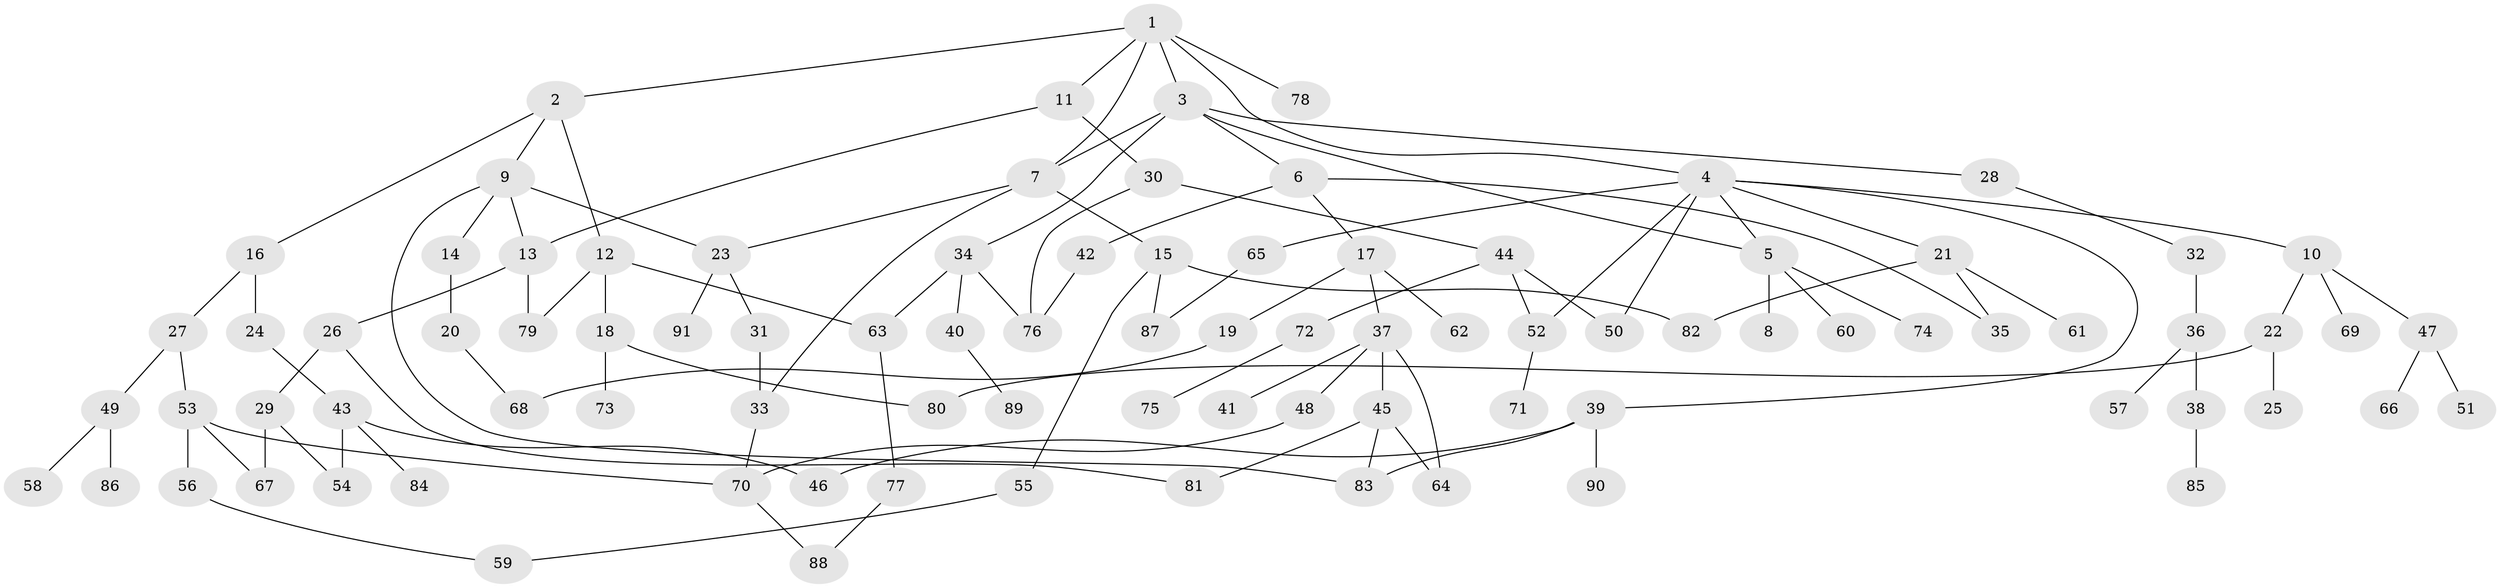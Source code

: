 // Generated by graph-tools (version 1.1) at 2025/01/03/09/25 03:01:00]
// undirected, 91 vertices, 117 edges
graph export_dot {
graph [start="1"]
  node [color=gray90,style=filled];
  1;
  2;
  3;
  4;
  5;
  6;
  7;
  8;
  9;
  10;
  11;
  12;
  13;
  14;
  15;
  16;
  17;
  18;
  19;
  20;
  21;
  22;
  23;
  24;
  25;
  26;
  27;
  28;
  29;
  30;
  31;
  32;
  33;
  34;
  35;
  36;
  37;
  38;
  39;
  40;
  41;
  42;
  43;
  44;
  45;
  46;
  47;
  48;
  49;
  50;
  51;
  52;
  53;
  54;
  55;
  56;
  57;
  58;
  59;
  60;
  61;
  62;
  63;
  64;
  65;
  66;
  67;
  68;
  69;
  70;
  71;
  72;
  73;
  74;
  75;
  76;
  77;
  78;
  79;
  80;
  81;
  82;
  83;
  84;
  85;
  86;
  87;
  88;
  89;
  90;
  91;
  1 -- 2;
  1 -- 3;
  1 -- 4;
  1 -- 11;
  1 -- 78;
  1 -- 7;
  2 -- 9;
  2 -- 12;
  2 -- 16;
  3 -- 5;
  3 -- 6;
  3 -- 7;
  3 -- 28;
  3 -- 34;
  4 -- 10;
  4 -- 21;
  4 -- 39;
  4 -- 65;
  4 -- 5;
  4 -- 50;
  4 -- 52;
  5 -- 8;
  5 -- 60;
  5 -- 74;
  6 -- 17;
  6 -- 35;
  6 -- 42;
  7 -- 15;
  7 -- 23;
  7 -- 33;
  9 -- 14;
  9 -- 23;
  9 -- 83;
  9 -- 13;
  10 -- 22;
  10 -- 47;
  10 -- 69;
  11 -- 13;
  11 -- 30;
  12 -- 18;
  12 -- 79;
  12 -- 63;
  13 -- 26;
  13 -- 79;
  14 -- 20;
  15 -- 55;
  15 -- 82;
  15 -- 87;
  16 -- 24;
  16 -- 27;
  17 -- 19;
  17 -- 37;
  17 -- 62;
  18 -- 73;
  18 -- 80;
  19 -- 68;
  20 -- 68;
  21 -- 61;
  21 -- 82;
  21 -- 35;
  22 -- 25;
  22 -- 80;
  23 -- 31;
  23 -- 91;
  24 -- 43;
  26 -- 29;
  26 -- 81;
  27 -- 49;
  27 -- 53;
  28 -- 32;
  29 -- 54;
  29 -- 67;
  30 -- 44;
  30 -- 76;
  31 -- 33;
  32 -- 36;
  33 -- 70;
  34 -- 40;
  34 -- 63;
  34 -- 76;
  36 -- 38;
  36 -- 57;
  37 -- 41;
  37 -- 45;
  37 -- 48;
  37 -- 64;
  38 -- 85;
  39 -- 83;
  39 -- 90;
  39 -- 46;
  40 -- 89;
  42 -- 76;
  43 -- 46;
  43 -- 84;
  43 -- 54;
  44 -- 50;
  44 -- 52;
  44 -- 72;
  45 -- 64;
  45 -- 81;
  45 -- 83;
  47 -- 51;
  47 -- 66;
  48 -- 70;
  49 -- 58;
  49 -- 86;
  52 -- 71;
  53 -- 56;
  53 -- 67;
  53 -- 70;
  55 -- 59;
  56 -- 59;
  63 -- 77;
  65 -- 87;
  70 -- 88;
  72 -- 75;
  77 -- 88;
}
